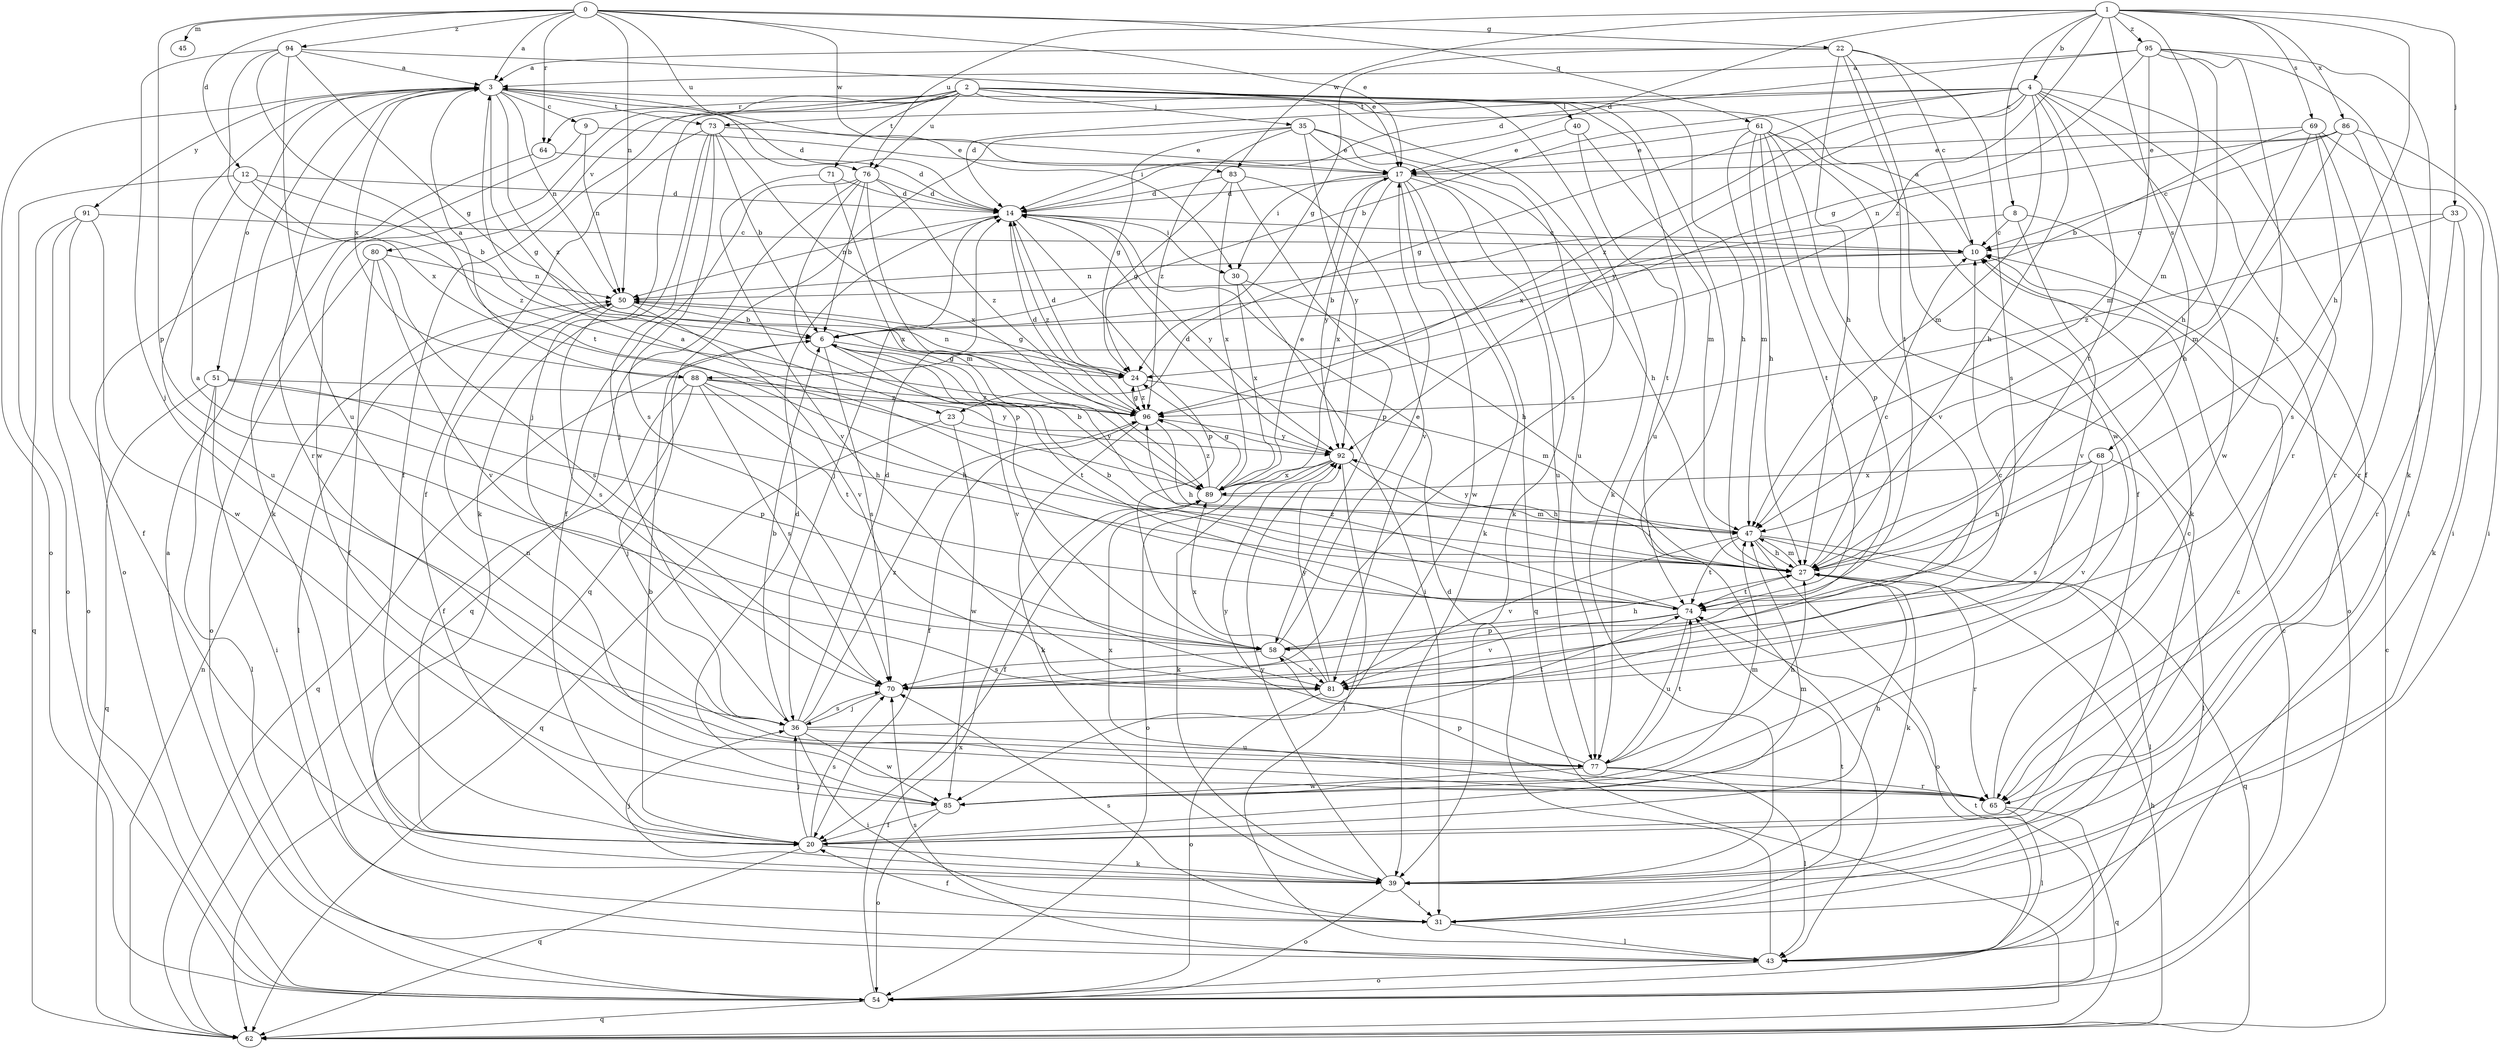strict digraph  {
0;
1;
2;
3;
4;
6;
8;
9;
10;
12;
14;
17;
20;
22;
23;
24;
27;
30;
31;
33;
35;
36;
39;
40;
43;
45;
47;
50;
51;
54;
58;
61;
62;
64;
65;
68;
69;
70;
71;
73;
74;
76;
77;
80;
81;
83;
85;
86;
88;
89;
91;
92;
94;
95;
96;
0 -> 3  [label=a];
0 -> 12  [label=d];
0 -> 17  [label=e];
0 -> 22  [label=g];
0 -> 45  [label=m];
0 -> 50  [label=n];
0 -> 58  [label=p];
0 -> 61  [label=q];
0 -> 64  [label=r];
0 -> 76  [label=u];
0 -> 83  [label=w];
0 -> 94  [label=z];
1 -> 4  [label=b];
1 -> 8  [label=c];
1 -> 14  [label=d];
1 -> 27  [label=h];
1 -> 33  [label=j];
1 -> 47  [label=m];
1 -> 68  [label=s];
1 -> 69  [label=s];
1 -> 76  [label=u];
1 -> 83  [label=w];
1 -> 86  [label=x];
1 -> 95  [label=z];
1 -> 96  [label=z];
2 -> 20  [label=f];
2 -> 27  [label=h];
2 -> 35  [label=j];
2 -> 36  [label=j];
2 -> 39  [label=k];
2 -> 40  [label=l];
2 -> 43  [label=l];
2 -> 64  [label=r];
2 -> 70  [label=s];
2 -> 71  [label=t];
2 -> 76  [label=u];
2 -> 77  [label=u];
2 -> 80  [label=v];
2 -> 85  [label=w];
3 -> 9  [label=c];
3 -> 14  [label=d];
3 -> 23  [label=g];
3 -> 30  [label=i];
3 -> 50  [label=n];
3 -> 51  [label=o];
3 -> 54  [label=o];
3 -> 65  [label=r];
3 -> 73  [label=t];
3 -> 88  [label=x];
3 -> 91  [label=y];
3 -> 96  [label=z];
4 -> 6  [label=b];
4 -> 14  [label=d];
4 -> 20  [label=f];
4 -> 23  [label=g];
4 -> 27  [label=h];
4 -> 47  [label=m];
4 -> 65  [label=r];
4 -> 73  [label=t];
4 -> 74  [label=t];
4 -> 85  [label=w];
4 -> 92  [label=y];
4 -> 96  [label=z];
6 -> 24  [label=g];
6 -> 62  [label=q];
6 -> 70  [label=s];
6 -> 74  [label=t];
6 -> 81  [label=v];
8 -> 10  [label=c];
8 -> 54  [label=o];
8 -> 81  [label=v];
8 -> 88  [label=x];
9 -> 17  [label=e];
9 -> 39  [label=k];
9 -> 50  [label=n];
10 -> 3  [label=a];
10 -> 6  [label=b];
10 -> 50  [label=n];
12 -> 6  [label=b];
12 -> 14  [label=d];
12 -> 54  [label=o];
12 -> 77  [label=u];
12 -> 96  [label=z];
14 -> 10  [label=c];
14 -> 30  [label=i];
14 -> 36  [label=j];
14 -> 50  [label=n];
14 -> 58  [label=p];
14 -> 92  [label=y];
14 -> 96  [label=z];
17 -> 14  [label=d];
17 -> 27  [label=h];
17 -> 30  [label=i];
17 -> 39  [label=k];
17 -> 62  [label=q];
17 -> 77  [label=u];
17 -> 85  [label=w];
17 -> 89  [label=x];
17 -> 92  [label=y];
20 -> 6  [label=b];
20 -> 27  [label=h];
20 -> 36  [label=j];
20 -> 39  [label=k];
20 -> 47  [label=m];
20 -> 62  [label=q];
20 -> 70  [label=s];
22 -> 3  [label=a];
22 -> 10  [label=c];
22 -> 24  [label=g];
22 -> 27  [label=h];
22 -> 70  [label=s];
22 -> 74  [label=t];
22 -> 85  [label=w];
23 -> 62  [label=q];
23 -> 85  [label=w];
23 -> 92  [label=y];
24 -> 14  [label=d];
24 -> 47  [label=m];
24 -> 50  [label=n];
24 -> 96  [label=z];
27 -> 3  [label=a];
27 -> 10  [label=c];
27 -> 39  [label=k];
27 -> 47  [label=m];
27 -> 65  [label=r];
27 -> 74  [label=t];
30 -> 27  [label=h];
30 -> 31  [label=i];
30 -> 89  [label=x];
31 -> 10  [label=c];
31 -> 20  [label=f];
31 -> 43  [label=l];
31 -> 70  [label=s];
31 -> 74  [label=t];
33 -> 10  [label=c];
33 -> 39  [label=k];
33 -> 65  [label=r];
33 -> 96  [label=z];
35 -> 17  [label=e];
35 -> 24  [label=g];
35 -> 39  [label=k];
35 -> 62  [label=q];
35 -> 77  [label=u];
35 -> 92  [label=y];
35 -> 96  [label=z];
36 -> 6  [label=b];
36 -> 14  [label=d];
36 -> 31  [label=i];
36 -> 70  [label=s];
36 -> 74  [label=t];
36 -> 77  [label=u];
36 -> 85  [label=w];
36 -> 96  [label=z];
39 -> 31  [label=i];
39 -> 36  [label=j];
39 -> 54  [label=o];
39 -> 92  [label=y];
40 -> 17  [label=e];
40 -> 47  [label=m];
40 -> 74  [label=t];
43 -> 14  [label=d];
43 -> 54  [label=o];
43 -> 70  [label=s];
47 -> 27  [label=h];
47 -> 43  [label=l];
47 -> 54  [label=o];
47 -> 62  [label=q];
47 -> 74  [label=t];
47 -> 81  [label=v];
47 -> 92  [label=y];
50 -> 6  [label=b];
50 -> 24  [label=g];
50 -> 43  [label=l];
50 -> 70  [label=s];
50 -> 81  [label=v];
51 -> 27  [label=h];
51 -> 31  [label=i];
51 -> 43  [label=l];
51 -> 58  [label=p];
51 -> 62  [label=q];
51 -> 96  [label=z];
54 -> 3  [label=a];
54 -> 10  [label=c];
54 -> 62  [label=q];
54 -> 74  [label=t];
54 -> 89  [label=x];
58 -> 3  [label=a];
58 -> 17  [label=e];
58 -> 27  [label=h];
58 -> 70  [label=s];
58 -> 81  [label=v];
61 -> 17  [label=e];
61 -> 20  [label=f];
61 -> 27  [label=h];
61 -> 39  [label=k];
61 -> 47  [label=m];
61 -> 58  [label=p];
61 -> 74  [label=t];
61 -> 81  [label=v];
62 -> 10  [label=c];
62 -> 27  [label=h];
62 -> 50  [label=n];
64 -> 14  [label=d];
64 -> 54  [label=o];
65 -> 10  [label=c];
65 -> 43  [label=l];
65 -> 50  [label=n];
65 -> 58  [label=p];
65 -> 62  [label=q];
65 -> 89  [label=x];
68 -> 27  [label=h];
68 -> 43  [label=l];
68 -> 70  [label=s];
68 -> 81  [label=v];
68 -> 89  [label=x];
69 -> 6  [label=b];
69 -> 17  [label=e];
69 -> 31  [label=i];
69 -> 47  [label=m];
69 -> 65  [label=r];
69 -> 70  [label=s];
70 -> 36  [label=j];
71 -> 14  [label=d];
71 -> 81  [label=v];
71 -> 89  [label=x];
73 -> 6  [label=b];
73 -> 17  [label=e];
73 -> 20  [label=f];
73 -> 36  [label=j];
73 -> 39  [label=k];
73 -> 70  [label=s];
73 -> 89  [label=x];
74 -> 6  [label=b];
74 -> 58  [label=p];
74 -> 77  [label=u];
74 -> 81  [label=v];
74 -> 96  [label=z];
76 -> 6  [label=b];
76 -> 14  [label=d];
76 -> 20  [label=f];
76 -> 47  [label=m];
76 -> 58  [label=p];
76 -> 62  [label=q];
76 -> 96  [label=z];
77 -> 27  [label=h];
77 -> 43  [label=l];
77 -> 65  [label=r];
77 -> 74  [label=t];
77 -> 85  [label=w];
77 -> 92  [label=y];
80 -> 20  [label=f];
80 -> 50  [label=n];
80 -> 54  [label=o];
80 -> 70  [label=s];
80 -> 81  [label=v];
81 -> 10  [label=c];
81 -> 54  [label=o];
81 -> 89  [label=x];
81 -> 92  [label=y];
83 -> 14  [label=d];
83 -> 24  [label=g];
83 -> 58  [label=p];
83 -> 81  [label=v];
83 -> 89  [label=x];
85 -> 14  [label=d];
85 -> 20  [label=f];
85 -> 47  [label=m];
85 -> 54  [label=o];
86 -> 10  [label=c];
86 -> 17  [label=e];
86 -> 27  [label=h];
86 -> 31  [label=i];
86 -> 50  [label=n];
86 -> 65  [label=r];
88 -> 3  [label=a];
88 -> 20  [label=f];
88 -> 27  [label=h];
88 -> 36  [label=j];
88 -> 70  [label=s];
88 -> 74  [label=t];
88 -> 92  [label=y];
88 -> 96  [label=z];
89 -> 6  [label=b];
89 -> 17  [label=e];
89 -> 20  [label=f];
89 -> 24  [label=g];
89 -> 47  [label=m];
89 -> 96  [label=z];
91 -> 10  [label=c];
91 -> 20  [label=f];
91 -> 54  [label=o];
91 -> 62  [label=q];
91 -> 85  [label=w];
92 -> 14  [label=d];
92 -> 27  [label=h];
92 -> 39  [label=k];
92 -> 43  [label=l];
92 -> 54  [label=o];
92 -> 89  [label=x];
94 -> 3  [label=a];
94 -> 17  [label=e];
94 -> 24  [label=g];
94 -> 36  [label=j];
94 -> 74  [label=t];
94 -> 77  [label=u];
94 -> 89  [label=x];
95 -> 3  [label=a];
95 -> 14  [label=d];
95 -> 24  [label=g];
95 -> 27  [label=h];
95 -> 39  [label=k];
95 -> 43  [label=l];
95 -> 47  [label=m];
95 -> 74  [label=t];
96 -> 14  [label=d];
96 -> 20  [label=f];
96 -> 24  [label=g];
96 -> 27  [label=h];
96 -> 39  [label=k];
96 -> 92  [label=y];
}
